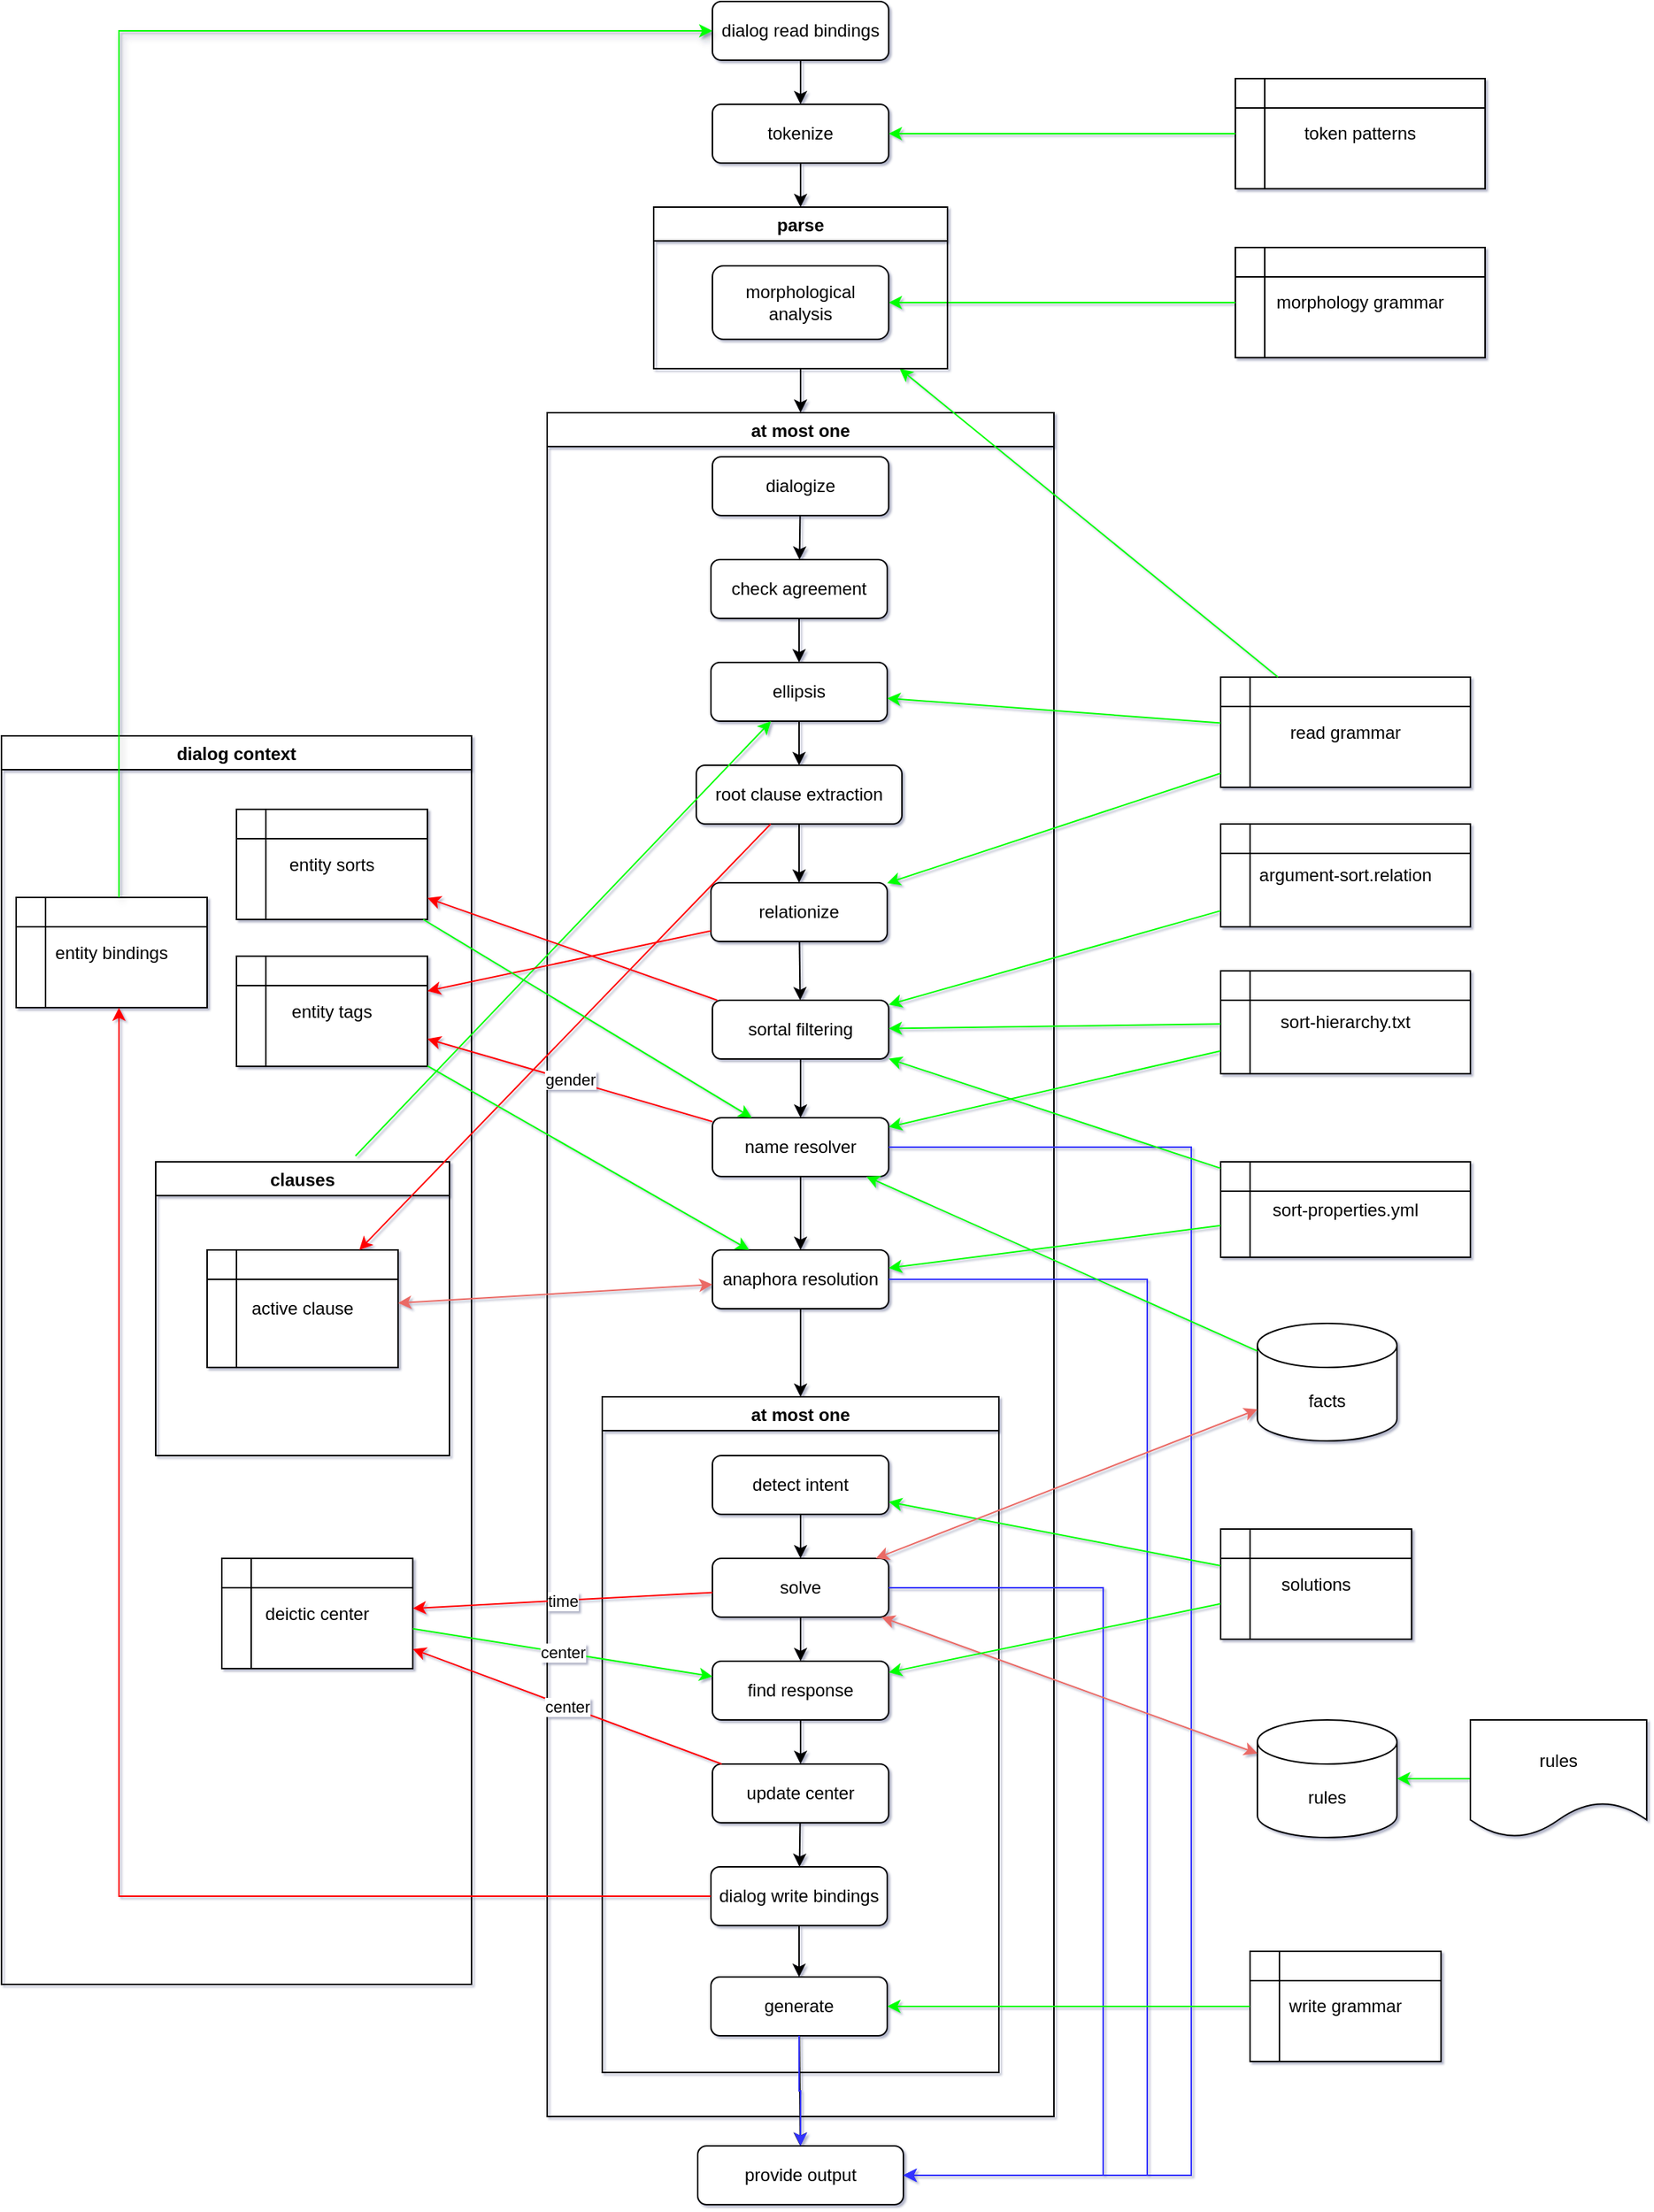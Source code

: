 <mxfile version="19.0.0" type="device"><diagram id="C5RBs43oDa-KdzZeNtuy" name="Page-1"><mxGraphModel dx="2249" dy="1896" grid="1" gridSize="10" guides="1" tooltips="1" connect="1" arrows="1" fold="1" page="1" pageScale="1" pageWidth="827" pageHeight="1169" background="none" math="0" shadow="1"><root><mxCell id="WIyWlLk6GJQsqaUBKTNV-0"/><mxCell id="WIyWlLk6GJQsqaUBKTNV-1" parent="WIyWlLk6GJQsqaUBKTNV-0"/><mxCell id="WIyWlLk6GJQsqaUBKTNV-3" value="tokenize" style="rounded=1;whiteSpace=wrap;html=1;fontSize=12;glass=0;strokeWidth=1;shadow=0;" parent="WIyWlLk6GJQsqaUBKTNV-1" vertex="1"><mxGeometry x="424" y="-310" width="120" height="40" as="geometry"/></mxCell><mxCell id="KYQraYlyk0md4qBJ2QaD-1" value="" style="endArrow=classic;html=1;rounded=0;" parent="WIyWlLk6GJQsqaUBKTNV-1" source="WIyWlLk6GJQsqaUBKTNV-3" target="9QWwq8Ri9pr8LQpopzJ1-19" edge="1"><mxGeometry width="50" height="50" relative="1" as="geometry"><mxPoint x="295" y="260" as="sourcePoint"/><mxPoint x="484.848" y="-80" as="targetPoint"/></mxGeometry></mxCell><mxCell id="KYQraYlyk0md4qBJ2QaD-2" value="at most one" style="swimlane;" parent="WIyWlLk6GJQsqaUBKTNV-1" vertex="1"><mxGeometry x="311.5" y="-100" width="345" height="1160" as="geometry"/></mxCell><mxCell id="KYQraYlyk0md4qBJ2QaD-4" value="check agreement" style="rounded=1;whiteSpace=wrap;html=1;fontSize=12;glass=0;strokeWidth=1;shadow=0;" parent="KYQraYlyk0md4qBJ2QaD-2" vertex="1"><mxGeometry x="111.5" y="100" width="120" height="40" as="geometry"/></mxCell><mxCell id="KYQraYlyk0md4qBJ2QaD-5" value="ellipsis" style="rounded=1;whiteSpace=wrap;html=1;fontSize=12;glass=0;strokeWidth=1;shadow=0;" parent="KYQraYlyk0md4qBJ2QaD-2" vertex="1"><mxGeometry x="111.5" y="170" width="120" height="40" as="geometry"/></mxCell><mxCell id="KYQraYlyk0md4qBJ2QaD-6" value="root clause extraction" style="rounded=1;whiteSpace=wrap;html=1;fontSize=12;glass=0;strokeWidth=1;shadow=0;" parent="KYQraYlyk0md4qBJ2QaD-2" vertex="1"><mxGeometry x="101.5" y="240" width="140" height="40" as="geometry"/></mxCell><mxCell id="KYQraYlyk0md4qBJ2QaD-7" value="" style="endArrow=classic;html=1;rounded=0;" parent="KYQraYlyk0md4qBJ2QaD-2" source="KYQraYlyk0md4qBJ2QaD-4" target="KYQraYlyk0md4qBJ2QaD-5" edge="1"><mxGeometry width="50" height="50" relative="1" as="geometry"><mxPoint x="171.5" y="260" as="sourcePoint"/><mxPoint x="221.5" y="210" as="targetPoint"/></mxGeometry></mxCell><mxCell id="KYQraYlyk0md4qBJ2QaD-8" value="" style="endArrow=classic;html=1;rounded=0;" parent="KYQraYlyk0md4qBJ2QaD-2" source="KYQraYlyk0md4qBJ2QaD-5" target="KYQraYlyk0md4qBJ2QaD-6" edge="1"><mxGeometry width="50" height="50" relative="1" as="geometry"><mxPoint x="181.5" y="180" as="sourcePoint"/><mxPoint x="181.5" y="210" as="targetPoint"/></mxGeometry></mxCell><mxCell id="KYQraYlyk0md4qBJ2QaD-17" value="at most one" style="swimlane;" parent="KYQraYlyk0md4qBJ2QaD-2" vertex="1"><mxGeometry x="37.5" y="670" width="270" height="460" as="geometry"/></mxCell><mxCell id="KYQraYlyk0md4qBJ2QaD-20" value="detect intent" style="rounded=1;whiteSpace=wrap;html=1;" parent="KYQraYlyk0md4qBJ2QaD-17" vertex="1"><mxGeometry x="75" y="40" width="120" height="40" as="geometry"/></mxCell><mxCell id="KYQraYlyk0md4qBJ2QaD-21" value="solve" style="rounded=1;whiteSpace=wrap;html=1;" parent="KYQraYlyk0md4qBJ2QaD-17" vertex="1"><mxGeometry x="75" y="110" width="120" height="40" as="geometry"/></mxCell><mxCell id="KYQraYlyk0md4qBJ2QaD-22" value="" style="endArrow=classic;html=1;rounded=0;" parent="KYQraYlyk0md4qBJ2QaD-17" source="KYQraYlyk0md4qBJ2QaD-20" target="KYQraYlyk0md4qBJ2QaD-21" edge="1"><mxGeometry width="50" height="50" relative="1" as="geometry"><mxPoint x="133.2" y="-85" as="sourcePoint"/><mxPoint x="138" y="-55" as="targetPoint"/></mxGeometry></mxCell><mxCell id="KYQraYlyk0md4qBJ2QaD-23" value="find response" style="rounded=1;whiteSpace=wrap;html=1;" parent="KYQraYlyk0md4qBJ2QaD-17" vertex="1"><mxGeometry x="75" y="180" width="120" height="40" as="geometry"/></mxCell><mxCell id="KYQraYlyk0md4qBJ2QaD-24" value="generate" style="rounded=1;whiteSpace=wrap;html=1;" parent="KYQraYlyk0md4qBJ2QaD-17" vertex="1"><mxGeometry x="74" y="395" width="120" height="40" as="geometry"/></mxCell><mxCell id="KYQraYlyk0md4qBJ2QaD-25" value="" style="endArrow=classic;html=1;rounded=0;" parent="KYQraYlyk0md4qBJ2QaD-17" source="KYQraYlyk0md4qBJ2QaD-21" target="KYQraYlyk0md4qBJ2QaD-23" edge="1"><mxGeometry width="50" height="50" relative="1" as="geometry"><mxPoint x="-240" y="260" as="sourcePoint"/><mxPoint x="110" y="170" as="targetPoint"/></mxGeometry></mxCell><mxCell id="KYQraYlyk0md4qBJ2QaD-26" value="" style="endArrow=classic;html=1;rounded=0;" parent="KYQraYlyk0md4qBJ2QaD-17" source="9QWwq8Ri9pr8LQpopzJ1-17" target="KYQraYlyk0md4qBJ2QaD-24" edge="1"><mxGeometry width="50" height="50" relative="1" as="geometry"><mxPoint x="-260" y="280" as="sourcePoint"/><mxPoint x="-210" y="230" as="targetPoint"/></mxGeometry></mxCell><mxCell id="KYQraYlyk0md4qBJ2QaD-32" value="update center" style="rounded=1;whiteSpace=wrap;html=1;" parent="KYQraYlyk0md4qBJ2QaD-17" vertex="1"><mxGeometry x="75" y="250" width="120" height="40" as="geometry"/></mxCell><mxCell id="KYQraYlyk0md4qBJ2QaD-33" value="" style="endArrow=classic;html=1;rounded=0;entryX=0.5;entryY=0;entryDx=0;entryDy=0;" parent="KYQraYlyk0md4qBJ2QaD-17" source="KYQraYlyk0md4qBJ2QaD-23" target="KYQraYlyk0md4qBJ2QaD-32" edge="1"><mxGeometry width="50" height="50" relative="1" as="geometry"><mxPoint x="145" y="160" as="sourcePoint"/><mxPoint x="145" y="190" as="targetPoint"/></mxGeometry></mxCell><mxCell id="9QWwq8Ri9pr8LQpopzJ1-17" value="dialog write bindings" style="rounded=1;whiteSpace=wrap;html=1;" parent="KYQraYlyk0md4qBJ2QaD-17" vertex="1"><mxGeometry x="74" y="320" width="120" height="40" as="geometry"/></mxCell><mxCell id="9QWwq8Ri9pr8LQpopzJ1-18" value="" style="endArrow=classic;html=1;rounded=0;" parent="KYQraYlyk0md4qBJ2QaD-17" source="KYQraYlyk0md4qBJ2QaD-32" target="9QWwq8Ri9pr8LQpopzJ1-17" edge="1"><mxGeometry width="50" height="50" relative="1" as="geometry"><mxPoint x="144" y="360" as="sourcePoint"/><mxPoint x="144" y="390" as="targetPoint"/></mxGeometry></mxCell><mxCell id="KYQraYlyk0md4qBJ2QaD-18" value="" style="endArrow=classic;html=1;rounded=0;" parent="KYQraYlyk0md4qBJ2QaD-2" source="KYQraYlyk0md4qBJ2QaD-14" target="KYQraYlyk0md4qBJ2QaD-17" edge="1"><mxGeometry width="50" height="50" relative="1" as="geometry"><mxPoint x="-152.5" y="830" as="sourcePoint"/><mxPoint x="-102.5" y="780" as="targetPoint"/></mxGeometry></mxCell><mxCell id="KYQraYlyk0md4qBJ2QaD-14" value="anaphora resolution" style="rounded=1;whiteSpace=wrap;html=1;" parent="KYQraYlyk0md4qBJ2QaD-2" vertex="1"><mxGeometry x="112.5" y="570" width="120" height="40" as="geometry"/></mxCell><mxCell id="9QWwq8Ri9pr8LQpopzJ1-37" value="relationize" style="rounded=1;whiteSpace=wrap;html=1;" parent="KYQraYlyk0md4qBJ2QaD-2" vertex="1"><mxGeometry x="111.5" y="320" width="120" height="40" as="geometry"/></mxCell><mxCell id="KYQraYlyk0md4qBJ2QaD-10" value="" style="endArrow=classic;html=1;rounded=0;" parent="KYQraYlyk0md4qBJ2QaD-2" source="KYQraYlyk0md4qBJ2QaD-6" target="9QWwq8Ri9pr8LQpopzJ1-37" edge="1"><mxGeometry width="50" height="50" relative="1" as="geometry"><mxPoint x="184.357" y="250" as="sourcePoint"/><mxPoint x="171.5" y="310" as="targetPoint"/></mxGeometry></mxCell><mxCell id="9QWwq8Ri9pr8LQpopzJ1-23" value="name resolver" style="rounded=1;whiteSpace=wrap;html=1;" parent="KYQraYlyk0md4qBJ2QaD-2" vertex="1"><mxGeometry x="112.5" y="480" width="120" height="40" as="geometry"/></mxCell><mxCell id="KYQraYlyk0md4qBJ2QaD-16" value="" style="endArrow=classic;html=1;rounded=0;" parent="KYQraYlyk0md4qBJ2QaD-2" source="9QWwq8Ri9pr8LQpopzJ1-23" target="KYQraYlyk0md4qBJ2QaD-14" edge="1"><mxGeometry width="50" height="50" relative="1" as="geometry"><mxPoint x="101" y="540" as="sourcePoint"/><mxPoint x="177.833" y="435" as="targetPoint"/></mxGeometry></mxCell><mxCell id="9QWwq8Ri9pr8LQpopzJ1-38" value="" style="endArrow=classic;html=1;rounded=0;" parent="KYQraYlyk0md4qBJ2QaD-2" source="9QWwq8Ri9pr8LQpopzJ1-41" target="9QWwq8Ri9pr8LQpopzJ1-23" edge="1"><mxGeometry width="50" height="50" relative="1" as="geometry"><mxPoint x="190.278" y="530" as="sourcePoint"/><mxPoint x="184.722" y="580" as="targetPoint"/></mxGeometry></mxCell><mxCell id="9QWwq8Ri9pr8LQpopzJ1-41" value="sortal filtering" style="rounded=1;whiteSpace=wrap;html=1;" parent="KYQraYlyk0md4qBJ2QaD-2" vertex="1"><mxGeometry x="112.5" y="400" width="120" height="40" as="geometry"/></mxCell><mxCell id="9QWwq8Ri9pr8LQpopzJ1-43" value="" style="endArrow=classic;html=1;rounded=0;" parent="KYQraYlyk0md4qBJ2QaD-2" source="9QWwq8Ri9pr8LQpopzJ1-37" target="9QWwq8Ri9pr8LQpopzJ1-41" edge="1"><mxGeometry width="50" height="50" relative="1" as="geometry"><mxPoint x="182.5" y="450" as="sourcePoint"/><mxPoint x="182.5" y="490" as="targetPoint"/></mxGeometry></mxCell><mxCell id="9QWwq8Ri9pr8LQpopzJ1-49" value="dialogize" style="rounded=1;whiteSpace=wrap;html=1;fontSize=12;glass=0;strokeWidth=1;shadow=0;" parent="KYQraYlyk0md4qBJ2QaD-2" vertex="1"><mxGeometry x="112.5" y="30" width="120" height="40" as="geometry"/></mxCell><mxCell id="9QWwq8Ri9pr8LQpopzJ1-50" value="" style="endArrow=classic;html=1;rounded=0;" parent="KYQraYlyk0md4qBJ2QaD-2" source="9QWwq8Ri9pr8LQpopzJ1-49" target="KYQraYlyk0md4qBJ2QaD-4" edge="1"><mxGeometry width="50" height="50" relative="1" as="geometry"><mxPoint x="-139" y="290" as="sourcePoint"/><mxPoint x="172.5" y="100" as="targetPoint"/></mxGeometry></mxCell><mxCell id="KYQraYlyk0md4qBJ2QaD-3" value="" style="endArrow=classic;html=1;rounded=0;" parent="WIyWlLk6GJQsqaUBKTNV-1" source="9QWwq8Ri9pr8LQpopzJ1-19" edge="1"><mxGeometry width="50" height="50" relative="1" as="geometry"><mxPoint x="280" as="sourcePoint"/><mxPoint x="484" y="-100" as="targetPoint"/></mxGeometry></mxCell><mxCell id="KYQraYlyk0md4qBJ2QaD-12" value="provide output" style="rounded=1;whiteSpace=wrap;html=1;fontSize=12;glass=0;strokeWidth=1;shadow=0;" parent="WIyWlLk6GJQsqaUBKTNV-1" vertex="1"><mxGeometry x="414" y="1080" width="140" height="40" as="geometry"/></mxCell><mxCell id="KYQraYlyk0md4qBJ2QaD-13" value="" style="edgeStyle=elbowEdgeStyle;elbow=horizontal;endArrow=classic;html=1;rounded=0;strokeColor=#3333FF;" parent="WIyWlLk6GJQsqaUBKTNV-1" source="9QWwq8Ri9pr8LQpopzJ1-23" target="KYQraYlyk0md4qBJ2QaD-12" edge="1"><mxGeometry width="50" height="50" relative="1" as="geometry"><mxPoint x="584" y="375" as="sourcePoint"/><mxPoint x="825" y="710" as="targetPoint"/><Array as="points"><mxPoint x="750" y="740"/></Array></mxGeometry></mxCell><mxCell id="KYQraYlyk0md4qBJ2QaD-15" value="" style="edgeStyle=elbowEdgeStyle;elbow=horizontal;endArrow=classic;html=1;rounded=0;strokeColor=#3333FF;" parent="WIyWlLk6GJQsqaUBKTNV-1" source="KYQraYlyk0md4qBJ2QaD-14" target="KYQraYlyk0md4qBJ2QaD-12" edge="1"><mxGeometry width="50" height="50" relative="1" as="geometry"><mxPoint x="535" y="595" as="sourcePoint"/><mxPoint x="565" y="820" as="targetPoint"/><Array as="points"><mxPoint x="720" y="790"/></Array></mxGeometry></mxCell><mxCell id="KYQraYlyk0md4qBJ2QaD-29" value="" style="endArrow=classic;html=1;rounded=0;" parent="WIyWlLk6GJQsqaUBKTNV-1" source="KYQraYlyk0md4qBJ2QaD-24" target="KYQraYlyk0md4qBJ2QaD-12" edge="1"><mxGeometry width="50" height="50" relative="1" as="geometry"><mxPoint x="485" y="970" as="sourcePoint"/><mxPoint x="195" y="970" as="targetPoint"/></mxGeometry></mxCell><mxCell id="KYQraYlyk0md4qBJ2QaD-30" value="" style="edgeStyle=orthogonalEdgeStyle;rounded=0;orthogonalLoop=1;jettySize=auto;html=1;strokeColor=#3333FF;" parent="WIyWlLk6GJQsqaUBKTNV-1" source="KYQraYlyk0md4qBJ2QaD-24" target="KYQraYlyk0md4qBJ2QaD-12" edge="1"><mxGeometry relative="1" as="geometry"/></mxCell><mxCell id="KYQraYlyk0md4qBJ2QaD-31" value="" style="edgeStyle=elbowEdgeStyle;elbow=horizontal;endArrow=classic;html=1;rounded=0;strokeColor=#3333FF;" parent="WIyWlLk6GJQsqaUBKTNV-1" source="KYQraYlyk0md4qBJ2QaD-21" target="KYQraYlyk0md4qBJ2QaD-12" edge="1"><mxGeometry width="50" height="50" relative="1" as="geometry"><mxPoint x="550" y="520" as="sourcePoint"/><mxPoint x="565" y="1040" as="targetPoint"/><Array as="points"><mxPoint x="690" y="880"/></Array></mxGeometry></mxCell><mxCell id="KYQraYlyk0md4qBJ2QaD-34" value="rules" style="shape=cylinder3;whiteSpace=wrap;html=1;boundedLbl=1;backgroundOutline=1;size=15;" parent="WIyWlLk6GJQsqaUBKTNV-1" vertex="1"><mxGeometry x="795" y="790" width="95" height="80" as="geometry"/></mxCell><mxCell id="KYQraYlyk0md4qBJ2QaD-36" value="" style="endArrow=classic;startArrow=classic;html=1;rounded=0;strokeColor=#EA6B66;" parent="WIyWlLk6GJQsqaUBKTNV-1" source="KYQraYlyk0md4qBJ2QaD-34" target="KYQraYlyk0md4qBJ2QaD-21" edge="1"><mxGeometry width="50" height="50" relative="1" as="geometry"><mxPoint x="180" y="850" as="sourcePoint"/><mxPoint x="230" y="800" as="targetPoint"/></mxGeometry></mxCell><mxCell id="KYQraYlyk0md4qBJ2QaD-37" value="solutions" style="shape=internalStorage;whiteSpace=wrap;html=1;backgroundOutline=1;" parent="WIyWlLk6GJQsqaUBKTNV-1" vertex="1"><mxGeometry x="770" y="660" width="130" height="75" as="geometry"/></mxCell><mxCell id="KYQraYlyk0md4qBJ2QaD-38" value="" style="endArrow=classic;html=1;rounded=0;strokeColor=#00FF00;" parent="WIyWlLk6GJQsqaUBKTNV-1" source="KYQraYlyk0md4qBJ2QaD-37" target="KYQraYlyk0md4qBJ2QaD-20" edge="1"><mxGeometry width="50" height="50" relative="1" as="geometry"><mxPoint x="90" y="910" as="sourcePoint"/><mxPoint x="140" y="860" as="targetPoint"/></mxGeometry></mxCell><mxCell id="KYQraYlyk0md4qBJ2QaD-41" value="" style="endArrow=classic;html=1;rounded=0;strokeColor=#00FF00;" parent="WIyWlLk6GJQsqaUBKTNV-1" source="KYQraYlyk0md4qBJ2QaD-37" target="KYQraYlyk0md4qBJ2QaD-23" edge="1"><mxGeometry width="50" height="50" relative="1" as="geometry"><mxPoint x="220" y="613.713" as="sourcePoint"/><mxPoint x="435" y="634.265" as="targetPoint"/></mxGeometry></mxCell><mxCell id="KYQraYlyk0md4qBJ2QaD-42" value="dialog context" style="swimlane;" parent="WIyWlLk6GJQsqaUBKTNV-1" vertex="1"><mxGeometry x="-60" y="120" width="320" height="850" as="geometry"/></mxCell><mxCell id="KYQraYlyk0md4qBJ2QaD-46" value="entity bindings" style="shape=internalStorage;whiteSpace=wrap;html=1;backgroundOutline=1;" parent="KYQraYlyk0md4qBJ2QaD-42" vertex="1"><mxGeometry x="10" y="110" width="130" height="75" as="geometry"/></mxCell><mxCell id="KYQraYlyk0md4qBJ2QaD-61" value="deictic center" style="shape=internalStorage;whiteSpace=wrap;html=1;backgroundOutline=1;" parent="KYQraYlyk0md4qBJ2QaD-42" vertex="1"><mxGeometry x="150" y="560" width="130" height="75" as="geometry"/></mxCell><mxCell id="9QWwq8Ri9pr8LQpopzJ1-30" value="entity tags" style="shape=internalStorage;whiteSpace=wrap;html=1;backgroundOutline=1;" parent="KYQraYlyk0md4qBJ2QaD-42" vertex="1"><mxGeometry x="160" y="150" width="130" height="75" as="geometry"/></mxCell><mxCell id="9QWwq8Ri9pr8LQpopzJ1-32" value="clauses" style="swimlane;" parent="KYQraYlyk0md4qBJ2QaD-42" vertex="1"><mxGeometry x="105" y="290" width="200" height="200" as="geometry"/></mxCell><mxCell id="9QWwq8Ri9pr8LQpopzJ1-7" value="active clause" style="shape=internalStorage;whiteSpace=wrap;html=1;backgroundOutline=1;" parent="9QWwq8Ri9pr8LQpopzJ1-32" vertex="1"><mxGeometry x="35" y="60" width="130" height="80" as="geometry"/></mxCell><mxCell id="9QWwq8Ri9pr8LQpopzJ1-34" value="entity sorts" style="shape=internalStorage;whiteSpace=wrap;html=1;backgroundOutline=1;" parent="KYQraYlyk0md4qBJ2QaD-42" vertex="1"><mxGeometry x="160" y="50" width="130" height="75" as="geometry"/></mxCell><mxCell id="KYQraYlyk0md4qBJ2QaD-44" value="" style="endArrow=classic;html=1;rounded=0;strokeColor=#FF0000;" parent="WIyWlLk6GJQsqaUBKTNV-1" source="KYQraYlyk0md4qBJ2QaD-6" target="9QWwq8Ri9pr8LQpopzJ1-7" edge="1"><mxGeometry width="50" height="50" relative="1" as="geometry"><mxPoint x="220" y="613.713" as="sourcePoint"/><mxPoint x="435" y="634.265" as="targetPoint"/></mxGeometry></mxCell><mxCell id="KYQraYlyk0md4qBJ2QaD-45" value="" style="endArrow=classic;startArrow=classic;html=1;rounded=0;strokeColor=#EA6B66;" parent="WIyWlLk6GJQsqaUBKTNV-1" source="KYQraYlyk0md4qBJ2QaD-14" target="9QWwq8Ri9pr8LQpopzJ1-7" edge="1"><mxGeometry width="50" height="50" relative="1" as="geometry"><mxPoint x="865" y="777.273" as="sourcePoint"/><mxPoint x="555" y="720.909" as="targetPoint"/></mxGeometry></mxCell><mxCell id="KYQraYlyk0md4qBJ2QaD-47" value="write grammar" style="shape=internalStorage;whiteSpace=wrap;html=1;backgroundOutline=1;" parent="WIyWlLk6GJQsqaUBKTNV-1" vertex="1"><mxGeometry x="790" y="947.5" width="130" height="75" as="geometry"/></mxCell><mxCell id="KYQraYlyk0md4qBJ2QaD-48" value="" style="endArrow=classic;html=1;rounded=0;strokeColor=#00FF00;" parent="WIyWlLk6GJQsqaUBKTNV-1" source="KYQraYlyk0md4qBJ2QaD-47" target="KYQraYlyk0md4qBJ2QaD-24" edge="1"><mxGeometry width="50" height="50" relative="1" as="geometry"><mxPoint x="870" y="601.222" as="sourcePoint"/><mxPoint x="555" y="633.795" as="targetPoint"/></mxGeometry></mxCell><mxCell id="KYQraYlyk0md4qBJ2QaD-49" value="read grammar" style="shape=internalStorage;whiteSpace=wrap;html=1;backgroundOutline=1;" parent="WIyWlLk6GJQsqaUBKTNV-1" vertex="1"><mxGeometry x="770" y="80" width="170" height="75" as="geometry"/></mxCell><mxCell id="KYQraYlyk0md4qBJ2QaD-50" value="" style="endArrow=classic;html=1;rounded=0;strokeColor=#00FF00;" parent="WIyWlLk6GJQsqaUBKTNV-1" source="KYQraYlyk0md4qBJ2QaD-49" target="9QWwq8Ri9pr8LQpopzJ1-19" edge="1"><mxGeometry width="50" height="50" relative="1" as="geometry"><mxPoint x="870" y="601.222" as="sourcePoint"/><mxPoint x="535" y="129.375" as="targetPoint"/></mxGeometry></mxCell><mxCell id="KYQraYlyk0md4qBJ2QaD-51" value="token patterns" style="shape=internalStorage;whiteSpace=wrap;html=1;backgroundOutline=1;" parent="WIyWlLk6GJQsqaUBKTNV-1" vertex="1"><mxGeometry x="780" y="-327.5" width="170" height="75" as="geometry"/></mxCell><mxCell id="KYQraYlyk0md4qBJ2QaD-52" value="" style="endArrow=classic;html=1;rounded=0;strokeColor=#00FF00;" parent="WIyWlLk6GJQsqaUBKTNV-1" source="KYQraYlyk0md4qBJ2QaD-51" target="WIyWlLk6GJQsqaUBKTNV-3" edge="1"><mxGeometry width="50" height="50" relative="1" as="geometry"><mxPoint x="850" y="57.878" as="sourcePoint"/><mxPoint x="545" y="59.651" as="targetPoint"/></mxGeometry></mxCell><mxCell id="KYQraYlyk0md4qBJ2QaD-53" value="" style="endArrow=classic;html=1;rounded=0;strokeColor=#00FF00;" parent="WIyWlLk6GJQsqaUBKTNV-1" source="KYQraYlyk0md4qBJ2QaD-49" target="KYQraYlyk0md4qBJ2QaD-5" edge="1"><mxGeometry width="50" height="50" relative="1" as="geometry"><mxPoint x="850" y="127.878" as="sourcePoint"/><mxPoint x="545" y="129.651" as="targetPoint"/></mxGeometry></mxCell><mxCell id="KYQraYlyk0md4qBJ2QaD-54" value="" style="endArrow=classic;html=1;rounded=0;strokeColor=#00FF00;" parent="WIyWlLk6GJQsqaUBKTNV-1" source="KYQraYlyk0md4qBJ2QaD-49" target="9QWwq8Ri9pr8LQpopzJ1-37" edge="1"><mxGeometry width="50" height="50" relative="1" as="geometry"><mxPoint x="850" y="153.882" as="sourcePoint"/><mxPoint x="541.5" y="311.995" as="targetPoint"/></mxGeometry></mxCell><mxCell id="KYQraYlyk0md4qBJ2QaD-57" value="center" style="endArrow=classic;html=1;rounded=0;strokeColor=#FF0000;" parent="WIyWlLk6GJQsqaUBKTNV-1" source="KYQraYlyk0md4qBJ2QaD-32" target="KYQraYlyk0md4qBJ2QaD-61" edge="1"><mxGeometry width="50" height="50" relative="1" as="geometry"><mxPoint x="865" y="906.379" as="sourcePoint"/><mxPoint x="555" y="901.034" as="targetPoint"/></mxGeometry></mxCell><mxCell id="KYQraYlyk0md4qBJ2QaD-58" value="" style="endArrow=classic;html=1;rounded=0;strokeColor=#00FF00;exitX=0.68;exitY=-0.02;exitDx=0;exitDy=0;exitPerimeter=0;" parent="WIyWlLk6GJQsqaUBKTNV-1" source="9QWwq8Ri9pr8LQpopzJ1-32" target="KYQraYlyk0md4qBJ2QaD-5" edge="1"><mxGeometry width="50" height="50" relative="1" as="geometry"><mxPoint x="194.939" y="515" as="sourcePoint"/><mxPoint x="555" y="633.795" as="targetPoint"/></mxGeometry></mxCell><mxCell id="9QWwq8Ri9pr8LQpopzJ1-0" value="facts" style="shape=cylinder3;whiteSpace=wrap;html=1;boundedLbl=1;backgroundOutline=1;size=15;" parent="WIyWlLk6GJQsqaUBKTNV-1" vertex="1"><mxGeometry x="795" y="520" width="95" height="80" as="geometry"/></mxCell><mxCell id="9QWwq8Ri9pr8LQpopzJ1-2" value="" style="endArrow=classic;html=1;rounded=0;strokeColor=#00FF00;" parent="WIyWlLk6GJQsqaUBKTNV-1" source="9QWwq8Ri9pr8LQpopzJ1-4" target="KYQraYlyk0md4qBJ2QaD-34" edge="1"><mxGeometry width="50" height="50" relative="1" as="geometry"><mxPoint x="950" y="828.442" as="sourcePoint"/><mxPoint x="542.742" y="760" as="targetPoint"/></mxGeometry></mxCell><mxCell id="9QWwq8Ri9pr8LQpopzJ1-3" value="" style="endArrow=classic;startArrow=classic;html=1;rounded=0;strokeColor=#EA6B66;" parent="WIyWlLk6GJQsqaUBKTNV-1" source="9QWwq8Ri9pr8LQpopzJ1-0" target="KYQraYlyk0md4qBJ2QaD-21" edge="1"><mxGeometry width="50" height="50" relative="1" as="geometry"><mxPoint x="805" y="822.727" as="sourcePoint"/><mxPoint x="550" y="730" as="targetPoint"/></mxGeometry></mxCell><mxCell id="9QWwq8Ri9pr8LQpopzJ1-4" value="rules" style="shape=document;whiteSpace=wrap;html=1;boundedLbl=1;" parent="WIyWlLk6GJQsqaUBKTNV-1" vertex="1"><mxGeometry x="940" y="790" width="120" height="80" as="geometry"/></mxCell><mxCell id="9QWwq8Ri9pr8LQpopzJ1-11" value="" style="endArrow=classic;html=1;rounded=0;strokeColor=#FF0000;edgeStyle=orthogonalEdgeStyle;" parent="WIyWlLk6GJQsqaUBKTNV-1" source="9QWwq8Ri9pr8LQpopzJ1-17" target="KYQraYlyk0md4qBJ2QaD-46" edge="1"><mxGeometry width="50" height="50" relative="1" as="geometry"><mxPoint x="469.468" y="830" as="sourcePoint"/><mxPoint x="239.681" y="650" as="targetPoint"/><Array as="points"><mxPoint x="20" y="910"/></Array></mxGeometry></mxCell><mxCell id="9QWwq8Ri9pr8LQpopzJ1-12" value="morphology grammar" style="shape=internalStorage;whiteSpace=wrap;html=1;backgroundOutline=1;" parent="WIyWlLk6GJQsqaUBKTNV-1" vertex="1"><mxGeometry x="780" y="-212.5" width="170" height="75" as="geometry"/></mxCell><mxCell id="9QWwq8Ri9pr8LQpopzJ1-13" value="" style="endArrow=classic;html=1;rounded=0;strokeColor=#00FF00;" parent="WIyWlLk6GJQsqaUBKTNV-1" source="9QWwq8Ri9pr8LQpopzJ1-12" target="9QWwq8Ri9pr8LQpopzJ1-20" edge="1"><mxGeometry width="50" height="50" relative="1" as="geometry"><mxPoint x="870" y="169.083" as="sourcePoint"/><mxPoint x="535" y="42.875" as="targetPoint"/></mxGeometry></mxCell><mxCell id="9QWwq8Ri9pr8LQpopzJ1-14" value="center" style="endArrow=classic;html=1;rounded=0;strokeColor=#00FF00;" parent="WIyWlLk6GJQsqaUBKTNV-1" source="KYQraYlyk0md4qBJ2QaD-61" target="KYQraYlyk0md4qBJ2QaD-23" edge="1"><mxGeometry width="50" height="50" relative="1" as="geometry"><mxPoint x="462.568" y="830" as="sourcePoint"/><mxPoint x="251.757" y="700" as="targetPoint"/></mxGeometry></mxCell><mxCell id="9QWwq8Ri9pr8LQpopzJ1-15" value="dialog read bindings" style="rounded=1;whiteSpace=wrap;html=1;fontSize=12;glass=0;strokeWidth=1;shadow=0;" parent="WIyWlLk6GJQsqaUBKTNV-1" vertex="1"><mxGeometry x="424" y="-380" width="120" height="40" as="geometry"/></mxCell><mxCell id="9QWwq8Ri9pr8LQpopzJ1-16" value="" style="endArrow=classic;html=1;rounded=0;" parent="WIyWlLk6GJQsqaUBKTNV-1" source="9QWwq8Ri9pr8LQpopzJ1-15" target="WIyWlLk6GJQsqaUBKTNV-3" edge="1"><mxGeometry width="50" height="50" relative="1" as="geometry"><mxPoint x="494.267" y="-190" as="sourcePoint"/><mxPoint x="494.667" y="-160" as="targetPoint"/></mxGeometry></mxCell><mxCell id="9QWwq8Ri9pr8LQpopzJ1-19" value="parse" style="swimlane;" parent="WIyWlLk6GJQsqaUBKTNV-1" vertex="1"><mxGeometry x="384" y="-240" width="200" height="110" as="geometry"/></mxCell><mxCell id="9QWwq8Ri9pr8LQpopzJ1-20" value="morphological&lt;br&gt;analysis" style="rounded=1;whiteSpace=wrap;html=1;fontSize=12;glass=0;strokeWidth=1;shadow=0;" parent="9QWwq8Ri9pr8LQpopzJ1-19" vertex="1"><mxGeometry x="40" y="40" width="120" height="50" as="geometry"/></mxCell><mxCell id="9QWwq8Ri9pr8LQpopzJ1-21" value="" style="edgeStyle=segmentEdgeStyle;endArrow=classic;html=1;rounded=0;shadow=1;strokeColor=#00FF00;" parent="WIyWlLk6GJQsqaUBKTNV-1" source="KYQraYlyk0md4qBJ2QaD-46" target="9QWwq8Ri9pr8LQpopzJ1-15" edge="1"><mxGeometry width="50" height="50" relative="1" as="geometry"><mxPoint x="220" y="-130" as="sourcePoint"/><mxPoint x="270" y="-180" as="targetPoint"/><Array as="points"><mxPoint x="20" y="-360"/></Array></mxGeometry></mxCell><mxCell id="9QWwq8Ri9pr8LQpopzJ1-25" value="sort-properties.yml" style="shape=internalStorage;whiteSpace=wrap;html=1;backgroundOutline=1;" parent="WIyWlLk6GJQsqaUBKTNV-1" vertex="1"><mxGeometry x="770" y="410" width="170" height="65" as="geometry"/></mxCell><mxCell id="9QWwq8Ri9pr8LQpopzJ1-26" value="" style="endArrow=classic;html=1;rounded=0;strokeColor=#00FF00;" parent="WIyWlLk6GJQsqaUBKTNV-1" source="9QWwq8Ri9pr8LQpopzJ1-0" target="9QWwq8Ri9pr8LQpopzJ1-23" edge="1"><mxGeometry width="50" height="50" relative="1" as="geometry"><mxPoint x="800" y="629.351" as="sourcePoint"/><mxPoint x="551.5" y="645.984" as="targetPoint"/></mxGeometry></mxCell><mxCell id="9QWwq8Ri9pr8LQpopzJ1-27" value="" style="endArrow=classic;html=1;rounded=0;strokeColor=#00FF00;" parent="WIyWlLk6GJQsqaUBKTNV-1" source="9QWwq8Ri9pr8LQpopzJ1-25" target="KYQraYlyk0md4qBJ2QaD-14" edge="1"><mxGeometry width="50" height="50" relative="1" as="geometry"><mxPoint x="810" y="639.351" as="sourcePoint"/><mxPoint x="561.5" y="655.984" as="targetPoint"/></mxGeometry></mxCell><mxCell id="9QWwq8Ri9pr8LQpopzJ1-28" value="sort-hierarchy.txt" style="shape=internalStorage;whiteSpace=wrap;html=1;backgroundOutline=1;" parent="WIyWlLk6GJQsqaUBKTNV-1" vertex="1"><mxGeometry x="770" y="280" width="170" height="70" as="geometry"/></mxCell><mxCell id="9QWwq8Ri9pr8LQpopzJ1-29" value="" style="endArrow=classic;html=1;rounded=0;strokeColor=#00FF00;" parent="WIyWlLk6GJQsqaUBKTNV-1" source="9QWwq8Ri9pr8LQpopzJ1-28" target="9QWwq8Ri9pr8LQpopzJ1-23" edge="1"><mxGeometry width="50" height="50" relative="1" as="geometry"><mxPoint x="800" y="372.487" as="sourcePoint"/><mxPoint x="561.5" y="386.48" as="targetPoint"/></mxGeometry></mxCell><mxCell id="9QWwq8Ri9pr8LQpopzJ1-31" value="" style="endArrow=classic;html=1;rounded=0;strokeColor=#FF0000;" parent="WIyWlLk6GJQsqaUBKTNV-1" source="9QWwq8Ri9pr8LQpopzJ1-37" target="9QWwq8Ri9pr8LQpopzJ1-30" edge="1"><mxGeometry width="50" height="50" relative="1" as="geometry"><mxPoint x="474.62" y="280" as="sourcePoint"/><mxPoint x="208.76" y="595" as="targetPoint"/></mxGeometry></mxCell><mxCell id="9QWwq8Ri9pr8LQpopzJ1-33" value="" style="endArrow=classic;html=1;rounded=0;strokeColor=#00FF00;" parent="WIyWlLk6GJQsqaUBKTNV-1" source="9QWwq8Ri9pr8LQpopzJ1-30" target="KYQraYlyk0md4qBJ2QaD-14" edge="1"><mxGeometry width="50" height="50" relative="1" as="geometry"><mxPoint x="191" y="546" as="sourcePoint"/><mxPoint x="474.618" y="210" as="targetPoint"/></mxGeometry></mxCell><mxCell id="9QWwq8Ri9pr8LQpopzJ1-35" value="" style="endArrow=classic;html=1;rounded=0;strokeColor=#00FF00;" parent="WIyWlLk6GJQsqaUBKTNV-1" source="9QWwq8Ri9pr8LQpopzJ1-34" target="9QWwq8Ri9pr8LQpopzJ1-23" edge="1"><mxGeometry width="50" height="50" relative="1" as="geometry"><mxPoint x="191" y="446" as="sourcePoint"/><mxPoint x="468.023" y="210" as="targetPoint"/></mxGeometry></mxCell><mxCell id="9QWwq8Ri9pr8LQpopzJ1-36" value="" style="endArrow=classic;html=1;rounded=0;strokeColor=#FF0000;" parent="WIyWlLk6GJQsqaUBKTNV-1" source="9QWwq8Ri9pr8LQpopzJ1-41" target="9QWwq8Ri9pr8LQpopzJ1-34" edge="1"><mxGeometry width="50" height="50" relative="1" as="geometry"><mxPoint x="468.293" y="280" as="sourcePoint"/><mxPoint x="201.414" y="510" as="targetPoint"/></mxGeometry></mxCell><mxCell id="9QWwq8Ri9pr8LQpopzJ1-39" value="gender" style="endArrow=classic;html=1;rounded=0;strokeColor=#FF0000;" parent="WIyWlLk6GJQsqaUBKTNV-1" source="9QWwq8Ri9pr8LQpopzJ1-23" target="9QWwq8Ri9pr8LQpopzJ1-30" edge="1"><mxGeometry width="50" height="50" relative="1" as="geometry"><mxPoint x="431.695" y="320" as="sourcePoint"/><mxPoint x="250" y="259.237" as="targetPoint"/></mxGeometry></mxCell><mxCell id="9QWwq8Ri9pr8LQpopzJ1-44" value="argument-sort.relation" style="shape=internalStorage;whiteSpace=wrap;html=1;backgroundOutline=1;" parent="WIyWlLk6GJQsqaUBKTNV-1" vertex="1"><mxGeometry x="770" y="180" width="170" height="70" as="geometry"/></mxCell><mxCell id="9QWwq8Ri9pr8LQpopzJ1-45" value="" style="endArrow=classic;html=1;rounded=0;strokeColor=#00FF00;" parent="WIyWlLk6GJQsqaUBKTNV-1" source="9QWwq8Ri9pr8LQpopzJ1-44" target="9QWwq8Ri9pr8LQpopzJ1-41" edge="1"><mxGeometry width="50" height="50" relative="1" as="geometry"><mxPoint x="787.5" y="328.377" as="sourcePoint"/><mxPoint x="555" y="337.616" as="targetPoint"/></mxGeometry></mxCell><mxCell id="9QWwq8Ri9pr8LQpopzJ1-46" value="" style="endArrow=classic;html=1;rounded=0;strokeColor=#00FF00;" parent="WIyWlLk6GJQsqaUBKTNV-1" source="9QWwq8Ri9pr8LQpopzJ1-28" target="9QWwq8Ri9pr8LQpopzJ1-41" edge="1"><mxGeometry width="50" height="50" relative="1" as="geometry"><mxPoint x="787.5" y="346.391" as="sourcePoint"/><mxPoint x="555" y="404.901" as="targetPoint"/></mxGeometry></mxCell><mxCell id="9QWwq8Ri9pr8LQpopzJ1-47" value="" style="endArrow=classic;html=1;rounded=0;strokeColor=#00FF00;" parent="WIyWlLk6GJQsqaUBKTNV-1" source="9QWwq8Ri9pr8LQpopzJ1-25" target="9QWwq8Ri9pr8LQpopzJ1-41" edge="1"><mxGeometry width="50" height="50" relative="1" as="geometry"><mxPoint x="787.5" y="465.447" as="sourcePoint"/><mxPoint x="555" y="500.861" as="targetPoint"/></mxGeometry></mxCell><mxCell id="4ycPMTKWD0lM4Mt3euF9-0" value="time" style="endArrow=classic;html=1;rounded=0;strokeColor=#FF0000;" edge="1" parent="WIyWlLk6GJQsqaUBKTNV-1" source="KYQraYlyk0md4qBJ2QaD-21" target="KYQraYlyk0md4qBJ2QaD-61"><mxGeometry width="50" height="50" relative="1" as="geometry"><mxPoint x="440.286" y="830" as="sourcePoint"/><mxPoint x="230" y="751.702" as="targetPoint"/></mxGeometry></mxCell></root></mxGraphModel></diagram></mxfile>